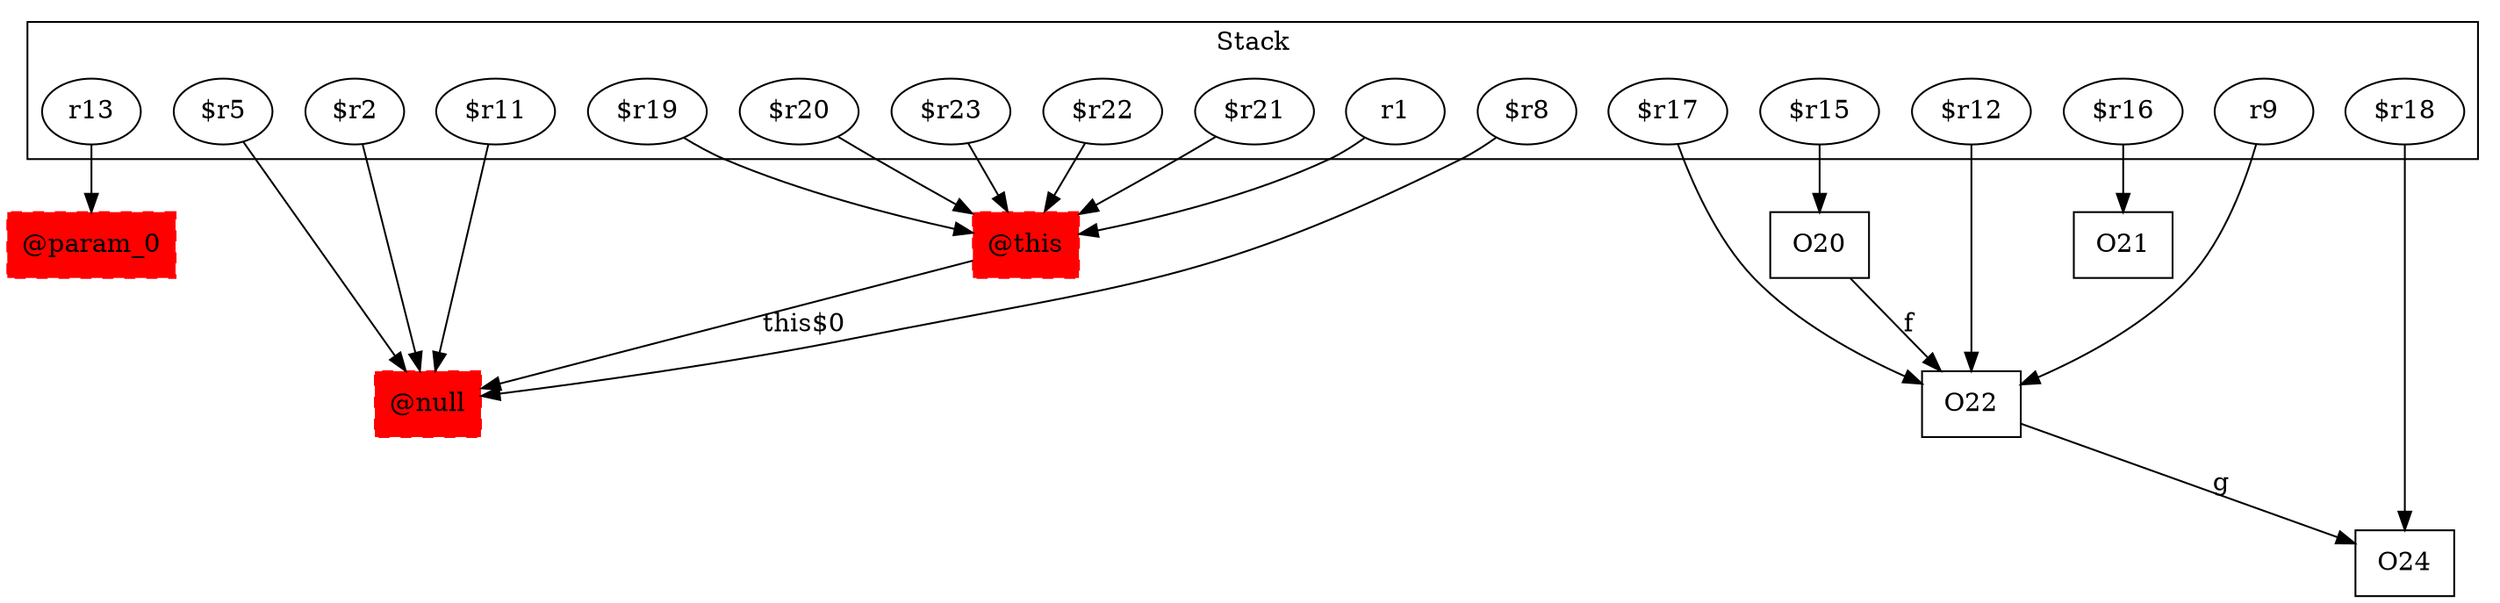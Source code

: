 digraph sample {
  rankDir="LR";
  subgraph cluster_0 {
    label="Stack"
    "$r20"; "r13"; "$r12"; "$r23"; "$r22"; "$r11"; "$r21"; "r9"; "$r8"; "$r5"; "r1"; "$r2"; "$r17"; "$r16"; "$r15"; "$r19"; "$r18"; 
  }
  "$r20" -> { "@this"[shape=box]};
  "r13" -> { "@param_0"[shape=box]};
  "$r12" -> { O22[shape=box]};
  "$r23" -> { "@this"[shape=box]};
  "$r22" -> { "@this"[shape=box]};
  "$r11" -> { "@null"[shape=box]};
  "$r21" -> { "@this"[shape=box]};
  "r9" -> { O22[shape=box]};
  "$r8" -> { "@null"[shape=box]};
  "$r5" -> { "@null"[shape=box]};
  "r1" -> { "@this"[shape=box]};
  "$r2" -> { "@null"[shape=box]};
  "$r17" -> { O22[shape=box]};
  "$r16" -> { O21[shape=box]};
  "$r15" -> { O20[shape=box]};
  "$r19" -> { "@this"[shape=box]};
  "$r18" -> { O24[shape=box]};
  "@null"[shape=box, style="filled,dashed"];
  "@this" -> "@null"[label="this$0", weight="0.2"]
  "@this"[shape=box, style="filled,dashed"];
  O20 -> O22[label="f", weight="0.2"]
  "@param_0"[shape=box, style="filled,dashed"];
  O22 -> O24[label="g", weight="0.2"]
  "@null"[color="red"];
  "@this"[color="red"];
  "@param_0"[color="red"];
}

